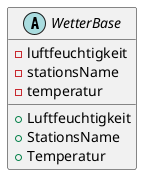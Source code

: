 @startuml
abstract class WetterBase {
    - luftfeuchtigkeit
    - stationsName
    - temperatur
    ___
    + Luftfeuchtigkeit
    + StationsName
    + Temperatur
}
@enduml
